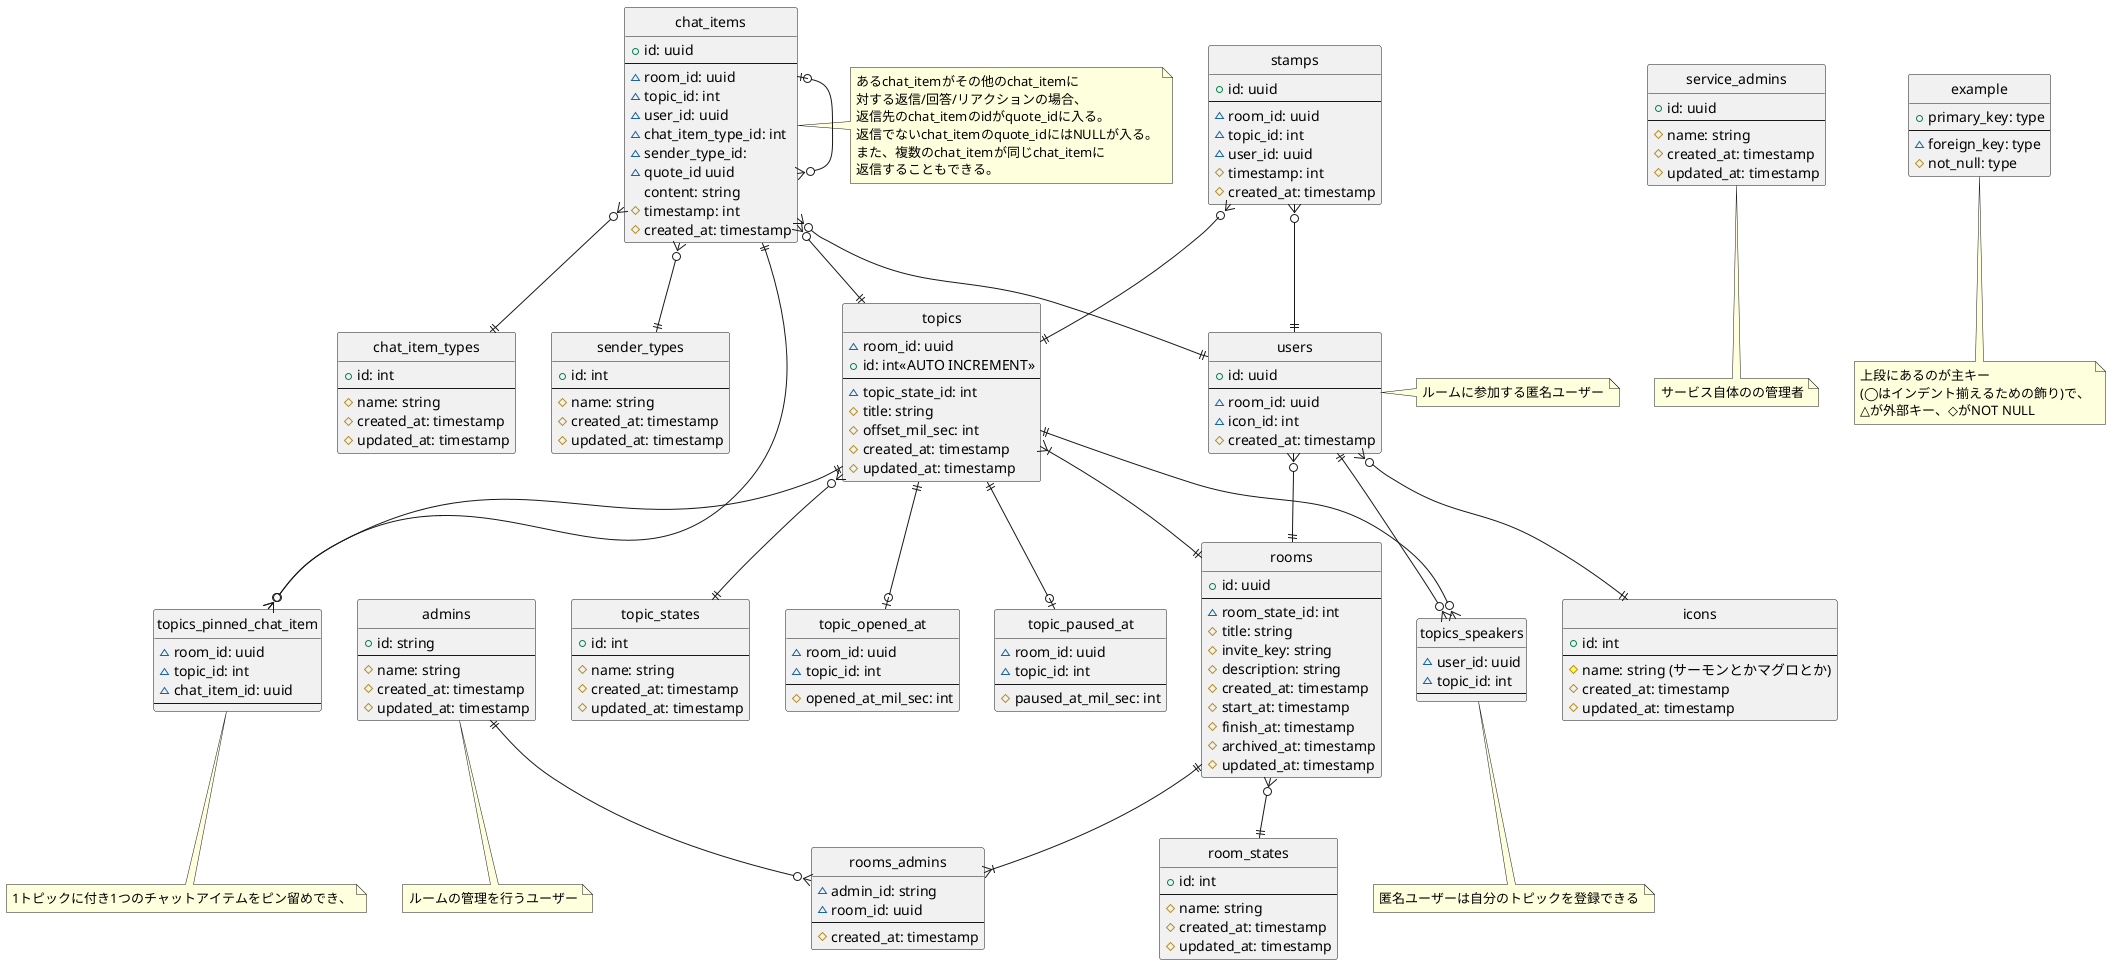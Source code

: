 @startuml

hide circle
skinparam inetype ortho

entity users {
    +id: uuid
    --
    ~room_id: uuid
    ~icon_id: int
    #created_at: timestamp
}
note right: ルームに参加する匿名ユーザー

entity topics_speakers{
    ~user_id: uuid
    ~topic_id: int
    --
}
note bottom: 匿名ユーザーは自分のトピックを登録できる

entity admins {
    +id: string
    --
    #name: string
    #created_at: timestamp
    #updated_at: timestamp
}
note bottom: ルームの管理を行うユーザー

entity rooms_admins {
    ~admin_id: string
    ~room_id: uuid
    --
    #created_at: timestamp
}

entity service_admins {
    +id: uuid
    --
    #name: string
    #created_at: timestamp
    #updated_at: timestamp
}
note bottom: サービス自体のの管理者

entity icons {
    +id: int
    --
    #name: string (サーモンとかマグロとか)
    #created_at: timestamp
    #updated_at: timestamp
}

entity rooms {
    +id: uuid
    --
    ~room_state_id: int
    #title: string
    #invite_key: string
    #description: string
    #created_at: timestamp
    #start_at: timestamp
    #finish_at: timestamp
    #archived_at: timestamp
    #updated_at: timestamp
}

entity room_states {
    +id: int
    --
    #name: string
    #created_at: timestamp
    #updated_at: timestamp
}

entity topics {
    ~room_id: uuid
    +id: int<<AUTO INCREMENT>>
    --
    ~topic_state_id: int
    #title: string
    #offset_mil_sec: int
    #created_at: timestamp
    #updated_at: timestamp
}

entity topics_pinned_chat_item {
    ~room_id: uuid
    ~topic_id: int
    ~chat_item_id: uuid
    --
}
note bottom of topics_pinned_chat_item
  1トピックに付き1つのチャットアイテムをピン留めでき、\

end note

entity topic_states {
    +id: int
    --
    #name: string
    #created_at: timestamp
    #updated_at: timestamp
}

entity topic_opened_at {
    ~room_id: uuid
    ~topic_id: int
    --
    #opened_at_mil_sec: int
}

entity topic_paused_at{
    ~room_id: uuid
    ~topic_id: int
    --
    #paused_at_mil_sec: int
}

entity chat_items {
    +id: uuid
    --
    ~room_id: uuid
    ~topic_id: int
    ~user_id: uuid
    ~chat_item_type_id: int
    ~sender_type_id:
    ~quote_id uuid
    content: string
    #timestamp: int
    #created_at: timestamp
}
note right of chat_items
 あるchat_itemがその他のchat_itemに
 対する返信/回答/リアクションの場合、
 返信先のchat_itemのidがquote_idに入る。
 返信でないchat_itemのquote_idにはNULLが入る。
 また、複数のchat_itemが同じchat_itemに
 返信することもできる。
end note

entity chat_item_types {
    +id: int
    --
    #name: string
    #created_at: timestamp
    #updated_at: timestamp
}

entity sender_types {
    +id: int
    --
    #name: string
    #created_at: timestamp
    #updated_at: timestamp
}

entity stamps {
    +id: uuid
    --
    ~room_id: uuid
    ~topic_id: int
    ~user_id: uuid
    #timestamp: int
    #created_at: timestamp
}

users }o--|| icons
users }o--|| rooms
users ||--o{ topics_speakers
topics ||--o{ topics_speakers
admins ||--o{ rooms_admins
rooms ||--|{ rooms_admins
rooms }o--|| room_states
topics }|--|| rooms
topics ||--o{ topics_pinned_chat_item
topics }o--|| topic_states
topics ||--o| topic_opened_at
topics ||--o| topic_paused_at
chat_items||--o{ topics_pinned_chat_item
chat_items }o--|| topics
chat_items }o--|| users
chat_items }o--|| chat_item_types
chat_items |o--o{ chat_items
chat_items }o--|| sender_types
stamps }o--|| topics
stamps }o--|| users

entity example {
    +primary_key: type
    --
    ~foreign_key: type
    #not_null: type
}
note bottom: 上段にあるのが主キー\n(◯はインデント揃えるための飾り)で、\n△が外部キー、◇がNOT NULL

@enduml
